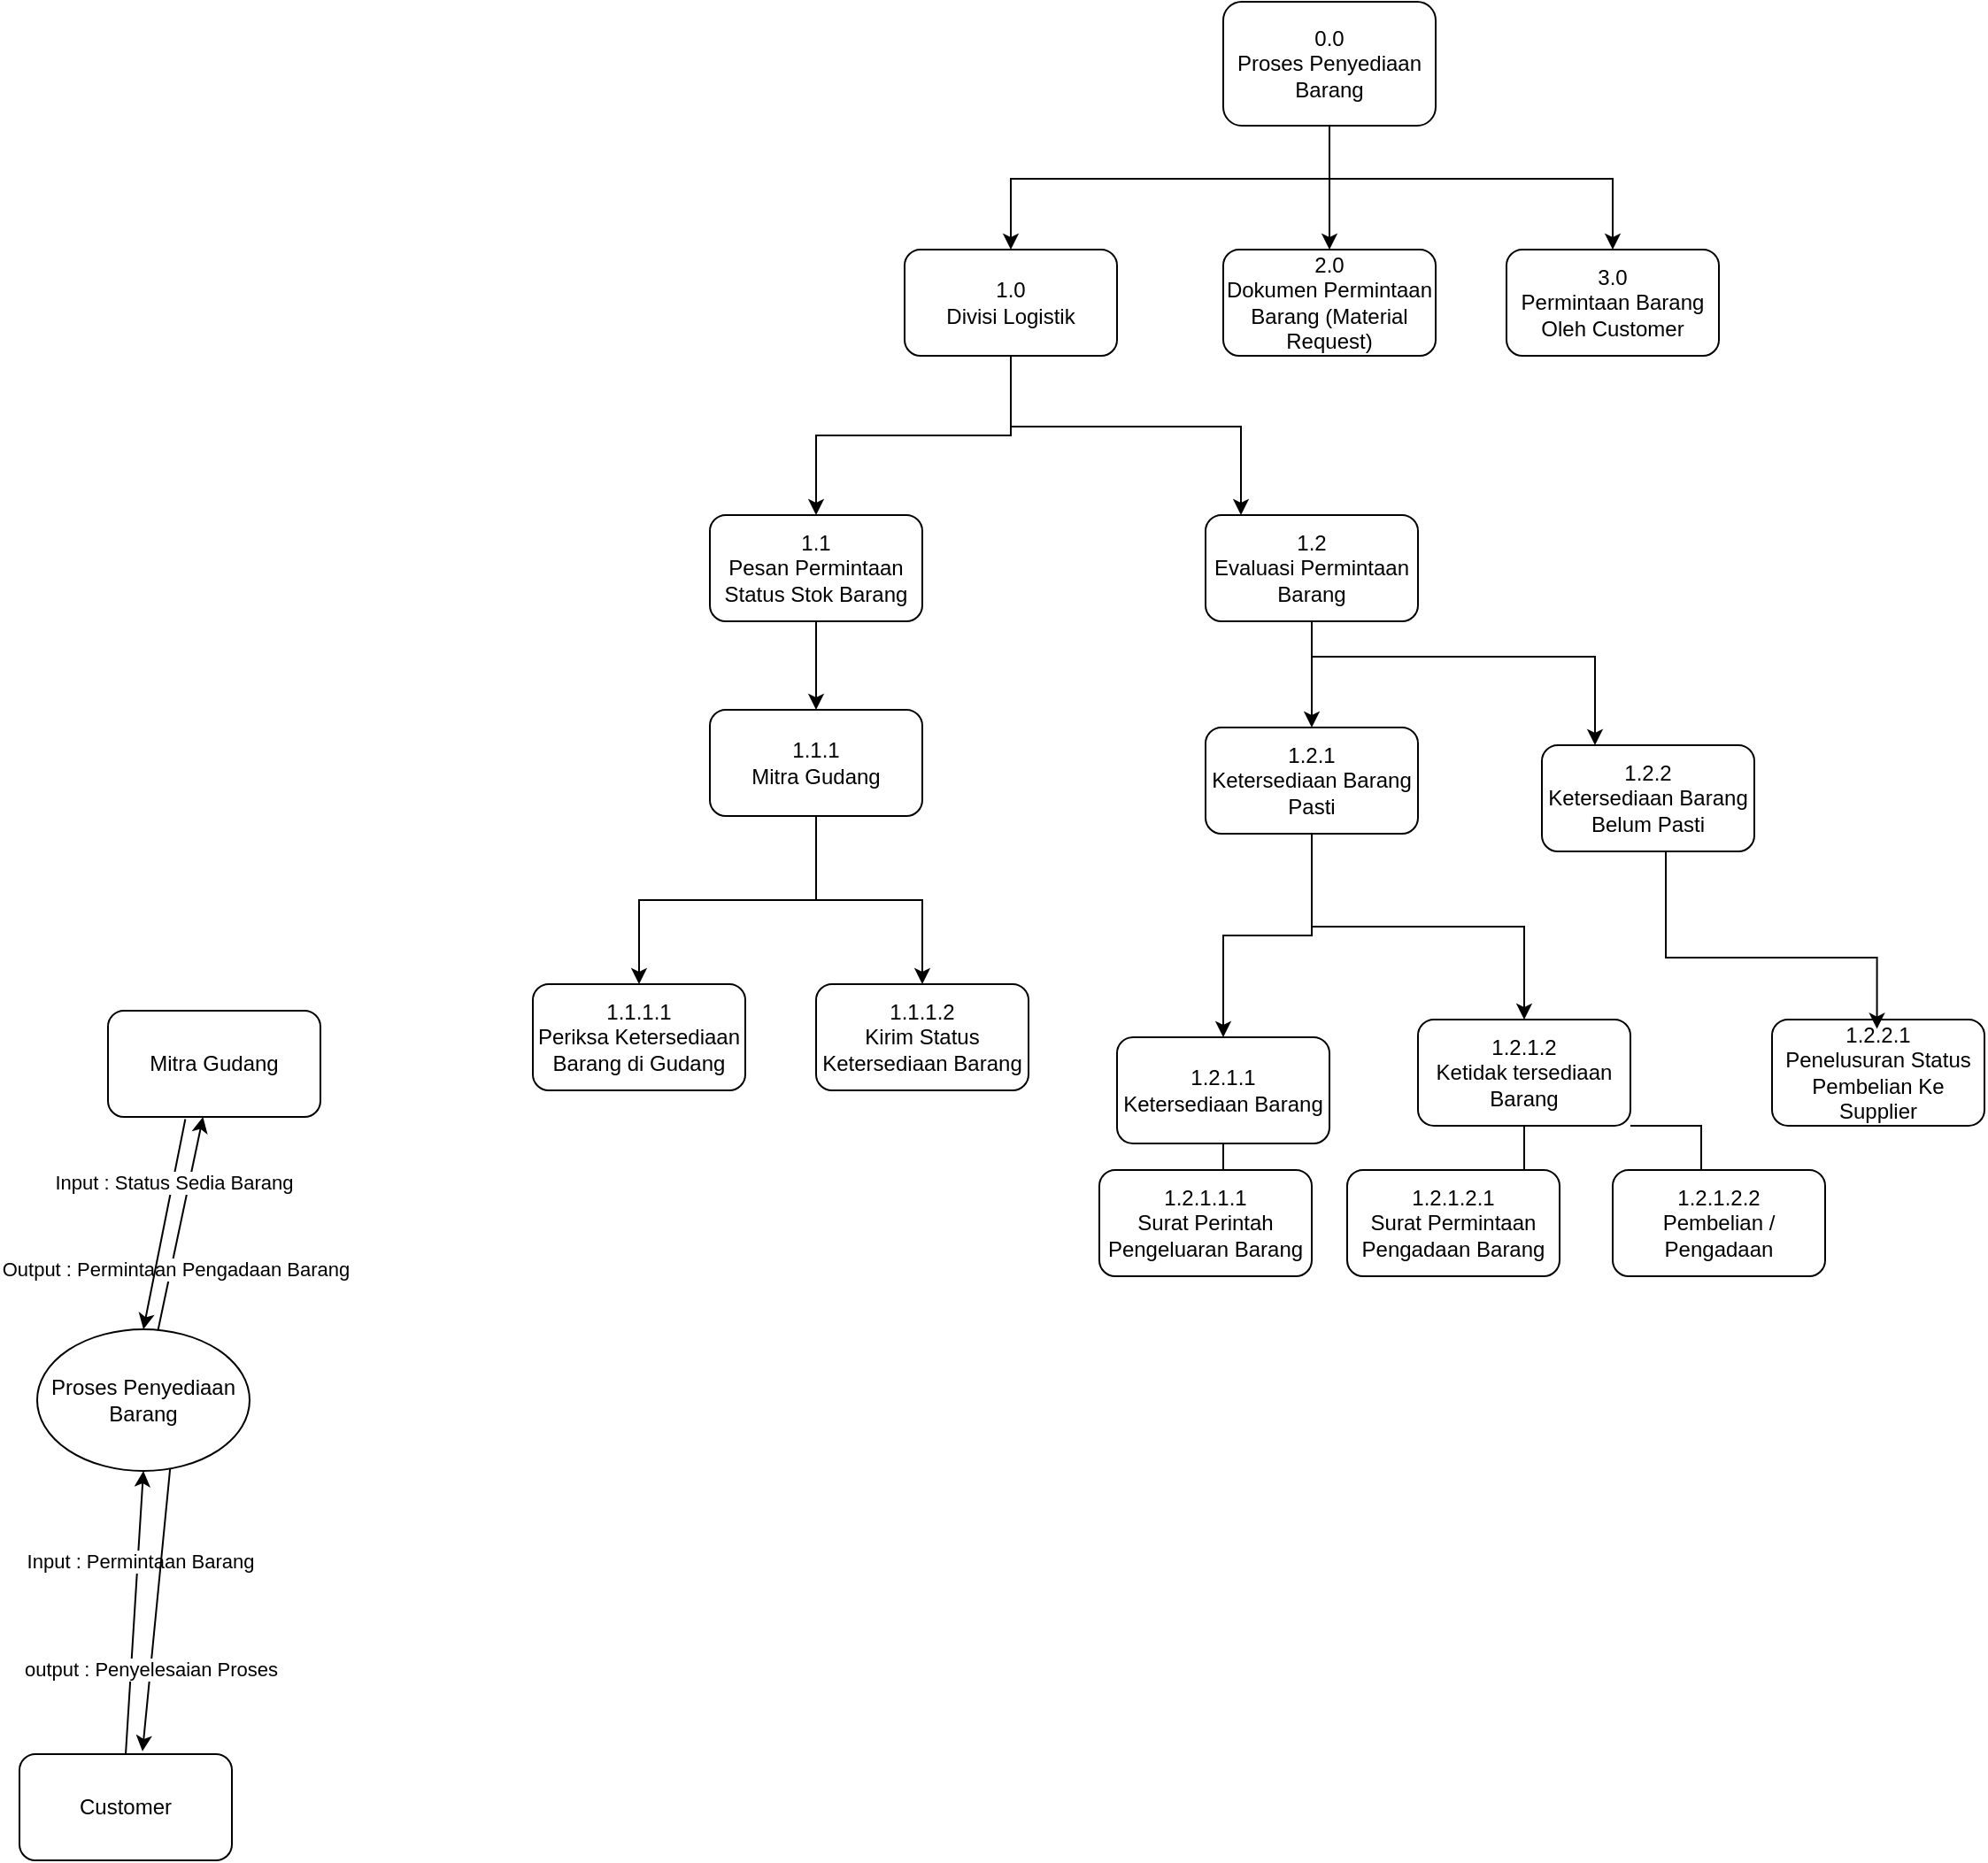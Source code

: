 <mxfile version="24.4.10" type="github">
  <diagram id="prtHgNgQTEPvFCAcTncT" name="Page-1">
    <mxGraphModel dx="1313" dy="511" grid="1" gridSize="10" guides="1" tooltips="1" connect="1" arrows="1" fold="1" page="1" pageScale="1" pageWidth="827" pageHeight="1169" math="0" shadow="0">
      <root>
        <mxCell id="0" />
        <mxCell id="1" parent="0" />
        <mxCell id="E3vst3PBMyqMZj28GC8u-21" style="edgeStyle=orthogonalEdgeStyle;rounded=0;orthogonalLoop=1;jettySize=auto;html=1;" edge="1" parent="1" source="E3vst3PBMyqMZj28GC8u-1" target="E3vst3PBMyqMZj28GC8u-6">
          <mxGeometry relative="1" as="geometry" />
        </mxCell>
        <mxCell id="E3vst3PBMyqMZj28GC8u-22" style="edgeStyle=orthogonalEdgeStyle;rounded=0;orthogonalLoop=1;jettySize=auto;html=1;" edge="1" parent="1" source="E3vst3PBMyqMZj28GC8u-1" target="E3vst3PBMyqMZj28GC8u-2">
          <mxGeometry relative="1" as="geometry">
            <Array as="points">
              <mxPoint x="390" y="100" />
              <mxPoint x="210" y="100" />
            </Array>
          </mxGeometry>
        </mxCell>
        <mxCell id="E3vst3PBMyqMZj28GC8u-23" style="edgeStyle=orthogonalEdgeStyle;rounded=0;orthogonalLoop=1;jettySize=auto;html=1;" edge="1" parent="1" source="E3vst3PBMyqMZj28GC8u-1" target="E3vst3PBMyqMZj28GC8u-4">
          <mxGeometry relative="1" as="geometry">
            <Array as="points">
              <mxPoint x="390" y="100" />
              <mxPoint x="550" y="100" />
            </Array>
          </mxGeometry>
        </mxCell>
        <mxCell id="E3vst3PBMyqMZj28GC8u-1" value="&lt;div&gt;0.0&lt;/div&gt;Proses Penyediaan Barang" style="rounded=1;whiteSpace=wrap;html=1;" vertex="1" parent="1">
          <mxGeometry x="330" width="120" height="70" as="geometry" />
        </mxCell>
        <mxCell id="E3vst3PBMyqMZj28GC8u-18" style="edgeStyle=orthogonalEdgeStyle;rounded=0;orthogonalLoop=1;jettySize=auto;html=1;" edge="1" parent="1" source="E3vst3PBMyqMZj28GC8u-2" target="E3vst3PBMyqMZj28GC8u-5">
          <mxGeometry relative="1" as="geometry" />
        </mxCell>
        <mxCell id="E3vst3PBMyqMZj28GC8u-20" style="edgeStyle=orthogonalEdgeStyle;rounded=0;orthogonalLoop=1;jettySize=auto;html=1;" edge="1" parent="1" source="E3vst3PBMyqMZj28GC8u-2" target="E3vst3PBMyqMZj28GC8u-7">
          <mxGeometry relative="1" as="geometry">
            <Array as="points">
              <mxPoint x="210" y="240" />
              <mxPoint x="340" y="240" />
            </Array>
          </mxGeometry>
        </mxCell>
        <mxCell id="E3vst3PBMyqMZj28GC8u-2" value="1.0&lt;div&gt;Divisi Logistik&lt;/div&gt;" style="rounded=1;whiteSpace=wrap;html=1;" vertex="1" parent="1">
          <mxGeometry x="150" y="140" width="120" height="60" as="geometry" />
        </mxCell>
        <mxCell id="E3vst3PBMyqMZj28GC8u-27" style="edgeStyle=orthogonalEdgeStyle;rounded=0;orthogonalLoop=1;jettySize=auto;html=1;" edge="1" parent="1" source="E3vst3PBMyqMZj28GC8u-3" target="E3vst3PBMyqMZj28GC8u-26">
          <mxGeometry relative="1" as="geometry" />
        </mxCell>
        <mxCell id="E3vst3PBMyqMZj28GC8u-29" style="edgeStyle=orthogonalEdgeStyle;rounded=0;orthogonalLoop=1;jettySize=auto;html=1;" edge="1" parent="1" source="E3vst3PBMyqMZj28GC8u-3" target="E3vst3PBMyqMZj28GC8u-28">
          <mxGeometry relative="1" as="geometry" />
        </mxCell>
        <mxCell id="E3vst3PBMyqMZj28GC8u-3" value="&lt;div&gt;1.1.1&lt;/div&gt;Mitra Gudang" style="rounded=1;whiteSpace=wrap;html=1;" vertex="1" parent="1">
          <mxGeometry x="40" y="400" width="120" height="60" as="geometry" />
        </mxCell>
        <mxCell id="E3vst3PBMyqMZj28GC8u-4" value="3.0&lt;div&gt;Permintaan Barang Oleh Customer&lt;/div&gt;" style="rounded=1;whiteSpace=wrap;html=1;" vertex="1" parent="1">
          <mxGeometry x="490" y="140" width="120" height="60" as="geometry" />
        </mxCell>
        <mxCell id="E3vst3PBMyqMZj28GC8u-25" style="edgeStyle=orthogonalEdgeStyle;rounded=0;orthogonalLoop=1;jettySize=auto;html=1;entryX=0.5;entryY=0;entryDx=0;entryDy=0;" edge="1" parent="1" source="E3vst3PBMyqMZj28GC8u-5" target="E3vst3PBMyqMZj28GC8u-3">
          <mxGeometry relative="1" as="geometry" />
        </mxCell>
        <mxCell id="E3vst3PBMyqMZj28GC8u-5" value="&lt;div&gt;1.1&lt;/div&gt;Pesan Permintaan Status Stok Barang" style="rounded=1;whiteSpace=wrap;html=1;" vertex="1" parent="1">
          <mxGeometry x="40" y="290" width="120" height="60" as="geometry" />
        </mxCell>
        <mxCell id="E3vst3PBMyqMZj28GC8u-6" value="&lt;div&gt;2.0&lt;/div&gt;Dokumen Permintaan Barang (Material Request)" style="rounded=1;whiteSpace=wrap;html=1;" vertex="1" parent="1">
          <mxGeometry x="330" y="140" width="120" height="60" as="geometry" />
        </mxCell>
        <mxCell id="E3vst3PBMyqMZj28GC8u-43" style="edgeStyle=orthogonalEdgeStyle;rounded=0;orthogonalLoop=1;jettySize=auto;html=1;" edge="1" parent="1" source="E3vst3PBMyqMZj28GC8u-7" target="E3vst3PBMyqMZj28GC8u-42">
          <mxGeometry relative="1" as="geometry" />
        </mxCell>
        <mxCell id="E3vst3PBMyqMZj28GC8u-46" style="edgeStyle=orthogonalEdgeStyle;rounded=0;orthogonalLoop=1;jettySize=auto;html=1;" edge="1" parent="1" source="E3vst3PBMyqMZj28GC8u-7" target="E3vst3PBMyqMZj28GC8u-41">
          <mxGeometry relative="1" as="geometry">
            <Array as="points">
              <mxPoint x="380" y="370" />
              <mxPoint x="540" y="370" />
            </Array>
          </mxGeometry>
        </mxCell>
        <mxCell id="E3vst3PBMyqMZj28GC8u-7" value="1.2&lt;div&gt;Evaluasi Permintaan Barang&lt;/div&gt;" style="rounded=1;whiteSpace=wrap;html=1;" vertex="1" parent="1">
          <mxGeometry x="320" y="290" width="120" height="60" as="geometry" />
        </mxCell>
        <mxCell id="E3vst3PBMyqMZj28GC8u-26" value="1.1.1.1&lt;div&gt;Periksa Ketersediaan Barang di Gudang&lt;/div&gt;" style="rounded=1;whiteSpace=wrap;html=1;" vertex="1" parent="1">
          <mxGeometry x="-60" y="555" width="120" height="60" as="geometry" />
        </mxCell>
        <mxCell id="E3vst3PBMyqMZj28GC8u-28" value="1.1.1.2&lt;div&gt;Kirim Status Ketersediaan Barang&lt;/div&gt;" style="rounded=1;whiteSpace=wrap;html=1;" vertex="1" parent="1">
          <mxGeometry x="100" y="555" width="120" height="60" as="geometry" />
        </mxCell>
        <mxCell id="E3vst3PBMyqMZj28GC8u-35" style="edgeStyle=orthogonalEdgeStyle;rounded=0;orthogonalLoop=1;jettySize=auto;html=1;entryX=0.5;entryY=0;entryDx=0;entryDy=0;" edge="1" parent="1" source="E3vst3PBMyqMZj28GC8u-30">
          <mxGeometry relative="1" as="geometry">
            <mxPoint x="310" y="695" as="targetPoint" />
          </mxGeometry>
        </mxCell>
        <mxCell id="E3vst3PBMyqMZj28GC8u-30" value="&lt;div&gt;1.2.1.1&lt;/div&gt;Ketersediaan Barang" style="rounded=1;whiteSpace=wrap;html=1;" vertex="1" parent="1">
          <mxGeometry x="270" y="585" width="120" height="60" as="geometry" />
        </mxCell>
        <mxCell id="E3vst3PBMyqMZj28GC8u-37" style="edgeStyle=orthogonalEdgeStyle;rounded=0;orthogonalLoop=1;jettySize=auto;html=1;" edge="1" parent="1" source="E3vst3PBMyqMZj28GC8u-31">
          <mxGeometry relative="1" as="geometry">
            <mxPoint x="450" y="695" as="targetPoint" />
          </mxGeometry>
        </mxCell>
        <mxCell id="E3vst3PBMyqMZj28GC8u-40" style="edgeStyle=orthogonalEdgeStyle;rounded=0;orthogonalLoop=1;jettySize=auto;html=1;" edge="1" parent="1" source="E3vst3PBMyqMZj28GC8u-31">
          <mxGeometry relative="1" as="geometry">
            <mxPoint x="600.0" y="695" as="targetPoint" />
            <Array as="points">
              <mxPoint x="450" y="635" />
              <mxPoint x="600" y="635" />
            </Array>
          </mxGeometry>
        </mxCell>
        <mxCell id="E3vst3PBMyqMZj28GC8u-31" value="&lt;div&gt;1.2.1.2&lt;/div&gt;Ketidak tersediaan Barang" style="rounded=1;whiteSpace=wrap;html=1;" vertex="1" parent="1">
          <mxGeometry x="440" y="575" width="120" height="60" as="geometry" />
        </mxCell>
        <mxCell id="E3vst3PBMyqMZj28GC8u-32" value="1.2.1.1.1&lt;div&gt;Surat Perintah Pengeluaran Barang&lt;/div&gt;" style="rounded=1;whiteSpace=wrap;html=1;" vertex="1" parent="1">
          <mxGeometry x="260" y="660" width="120" height="60" as="geometry" />
        </mxCell>
        <mxCell id="E3vst3PBMyqMZj28GC8u-36" value="1.2.1.2.1&lt;div&gt;Surat Permintaan Pengadaan Barang&lt;/div&gt;" style="rounded=1;whiteSpace=wrap;html=1;" vertex="1" parent="1">
          <mxGeometry x="400" y="660" width="120" height="60" as="geometry" />
        </mxCell>
        <mxCell id="E3vst3PBMyqMZj28GC8u-38" value="1.2.1.2.2&lt;div&gt;&lt;span style=&quot;background-color: initial;&quot;&gt;Pembelian / Pengadaan&lt;/span&gt;&lt;/div&gt;" style="rounded=1;whiteSpace=wrap;html=1;" vertex="1" parent="1">
          <mxGeometry x="550" y="660" width="120" height="60" as="geometry" />
        </mxCell>
        <mxCell id="E3vst3PBMyqMZj28GC8u-41" value="1.2.2&lt;div&gt;Ketersediaan Barang Belum Pasti&lt;/div&gt;" style="rounded=1;whiteSpace=wrap;html=1;" vertex="1" parent="1">
          <mxGeometry x="510" y="420" width="120" height="60" as="geometry" />
        </mxCell>
        <mxCell id="E3vst3PBMyqMZj28GC8u-47" style="edgeStyle=orthogonalEdgeStyle;rounded=0;orthogonalLoop=1;jettySize=auto;html=1;" edge="1" parent="1" source="E3vst3PBMyqMZj28GC8u-42" target="E3vst3PBMyqMZj28GC8u-30">
          <mxGeometry relative="1" as="geometry" />
        </mxCell>
        <mxCell id="E3vst3PBMyqMZj28GC8u-48" style="edgeStyle=orthogonalEdgeStyle;rounded=0;orthogonalLoop=1;jettySize=auto;html=1;entryX=0.5;entryY=0;entryDx=0;entryDy=0;" edge="1" parent="1" source="E3vst3PBMyqMZj28GC8u-42" target="E3vst3PBMyqMZj28GC8u-31">
          <mxGeometry relative="1" as="geometry" />
        </mxCell>
        <mxCell id="E3vst3PBMyqMZj28GC8u-42" value="&lt;div&gt;1.2.1&lt;/div&gt;Ketersediaan Barang Pasti" style="rounded=1;whiteSpace=wrap;html=1;" vertex="1" parent="1">
          <mxGeometry x="320" y="410" width="120" height="60" as="geometry" />
        </mxCell>
        <mxCell id="E3vst3PBMyqMZj28GC8u-49" value="&lt;div&gt;1.2.2.1&lt;/div&gt;Penelusuran Status Pembelian Ke Supplier" style="rounded=1;whiteSpace=wrap;html=1;" vertex="1" parent="1">
          <mxGeometry x="640" y="575" width="120" height="60" as="geometry" />
        </mxCell>
        <mxCell id="E3vst3PBMyqMZj28GC8u-50" style="edgeStyle=orthogonalEdgeStyle;rounded=0;orthogonalLoop=1;jettySize=auto;html=1;entryX=0.494;entryY=0.088;entryDx=0;entryDy=0;entryPerimeter=0;" edge="1" parent="1" source="E3vst3PBMyqMZj28GC8u-41" target="E3vst3PBMyqMZj28GC8u-49">
          <mxGeometry relative="1" as="geometry">
            <Array as="points">
              <mxPoint x="580" y="540" />
              <mxPoint x="699" y="540" />
            </Array>
          </mxGeometry>
        </mxCell>
        <mxCell id="E3vst3PBMyqMZj28GC8u-51" value="Customer" style="rounded=1;whiteSpace=wrap;html=1;" vertex="1" parent="1">
          <mxGeometry x="-350" y="990" width="120" height="60" as="geometry" />
        </mxCell>
        <mxCell id="E3vst3PBMyqMZj28GC8u-52" value="Proses Penyediaan Barang" style="ellipse;whiteSpace=wrap;html=1;" vertex="1" parent="1">
          <mxGeometry x="-340" y="750" width="120" height="80" as="geometry" />
        </mxCell>
        <mxCell id="E3vst3PBMyqMZj28GC8u-53" value="" style="endArrow=classic;html=1;rounded=0;entryX=0.5;entryY=1;entryDx=0;entryDy=0;exitX=0.5;exitY=0;exitDx=0;exitDy=0;" edge="1" parent="1" source="E3vst3PBMyqMZj28GC8u-51" target="E3vst3PBMyqMZj28GC8u-52">
          <mxGeometry width="50" height="50" relative="1" as="geometry">
            <mxPoint x="-130" y="930" as="sourcePoint" />
            <mxPoint x="-80" y="880" as="targetPoint" />
          </mxGeometry>
        </mxCell>
        <mxCell id="E3vst3PBMyqMZj28GC8u-54" value="Input : Permintaan Barang" style="edgeLabel;html=1;align=center;verticalAlign=middle;resizable=0;points=[];" vertex="1" connectable="0" parent="E3vst3PBMyqMZj28GC8u-53">
          <mxGeometry x="0.367" y="-1" relative="1" as="geometry">
            <mxPoint as="offset" />
          </mxGeometry>
        </mxCell>
        <mxCell id="E3vst3PBMyqMZj28GC8u-55" value="" style="endArrow=classic;html=1;rounded=0;entryX=0.579;entryY=-0.026;entryDx=0;entryDy=0;entryPerimeter=0;exitX=0.626;exitY=0.98;exitDx=0;exitDy=0;exitPerimeter=0;" edge="1" parent="1" source="E3vst3PBMyqMZj28GC8u-52" target="E3vst3PBMyqMZj28GC8u-51">
          <mxGeometry width="50" height="50" relative="1" as="geometry">
            <mxPoint x="-300" y="950" as="sourcePoint" />
            <mxPoint x="-250" y="900" as="targetPoint" />
          </mxGeometry>
        </mxCell>
        <mxCell id="E3vst3PBMyqMZj28GC8u-56" value="output : Penyelesaian Proses" style="edgeLabel;html=1;align=center;verticalAlign=middle;resizable=0;points=[];" vertex="1" connectable="0" parent="E3vst3PBMyqMZj28GC8u-55">
          <mxGeometry x="0.417" relative="1" as="geometry">
            <mxPoint as="offset" />
          </mxGeometry>
        </mxCell>
        <mxCell id="E3vst3PBMyqMZj28GC8u-57" value="Mitra Gudang" style="rounded=1;whiteSpace=wrap;html=1;" vertex="1" parent="1">
          <mxGeometry x="-300" y="570" width="120" height="60" as="geometry" />
        </mxCell>
        <mxCell id="E3vst3PBMyqMZj28GC8u-58" value="" style="endArrow=classic;html=1;rounded=0;" edge="1" parent="1" source="E3vst3PBMyqMZj28GC8u-52" target="E3vst3PBMyqMZj28GC8u-57">
          <mxGeometry width="50" height="50" relative="1" as="geometry">
            <mxPoint x="-260" y="750" as="sourcePoint" />
            <mxPoint x="-210" y="700" as="targetPoint" />
          </mxGeometry>
        </mxCell>
        <mxCell id="E3vst3PBMyqMZj28GC8u-59" value="Output : Permintaan Pengadaan Barang" style="edgeLabel;html=1;align=center;verticalAlign=middle;resizable=0;points=[];" vertex="1" connectable="0" parent="E3vst3PBMyqMZj28GC8u-58">
          <mxGeometry x="-0.424" y="-2" relative="1" as="geometry">
            <mxPoint as="offset" />
          </mxGeometry>
        </mxCell>
        <mxCell id="E3vst3PBMyqMZj28GC8u-60" value="" style="endArrow=classic;html=1;rounded=0;entryX=0.5;entryY=0;entryDx=0;entryDy=0;exitX=0.364;exitY=1.021;exitDx=0;exitDy=0;exitPerimeter=0;" edge="1" parent="1" source="E3vst3PBMyqMZj28GC8u-57" target="E3vst3PBMyqMZj28GC8u-52">
          <mxGeometry width="50" height="50" relative="1" as="geometry">
            <mxPoint x="-260" y="800" as="sourcePoint" />
            <mxPoint x="-210" y="750" as="targetPoint" />
          </mxGeometry>
        </mxCell>
        <mxCell id="E3vst3PBMyqMZj28GC8u-61" value="Input : Status Sedia Barang" style="edgeLabel;html=1;align=center;verticalAlign=middle;resizable=0;points=[];" vertex="1" connectable="0" parent="E3vst3PBMyqMZj28GC8u-60">
          <mxGeometry x="-0.397" relative="1" as="geometry">
            <mxPoint as="offset" />
          </mxGeometry>
        </mxCell>
      </root>
    </mxGraphModel>
  </diagram>
</mxfile>
